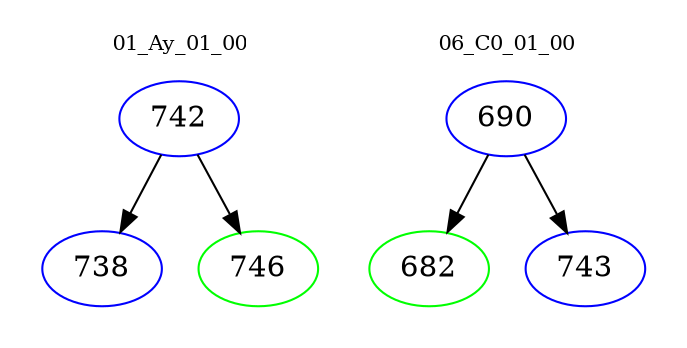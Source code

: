digraph{
subgraph cluster_0 {
color = white
label = "01_Ay_01_00";
fontsize=10;
T0_742 [label="742", color="blue"]
T0_742 -> T0_738 [color="black"]
T0_738 [label="738", color="blue"]
T0_742 -> T0_746 [color="black"]
T0_746 [label="746", color="green"]
}
subgraph cluster_1 {
color = white
label = "06_C0_01_00";
fontsize=10;
T1_690 [label="690", color="blue"]
T1_690 -> T1_682 [color="black"]
T1_682 [label="682", color="green"]
T1_690 -> T1_743 [color="black"]
T1_743 [label="743", color="blue"]
}
}
